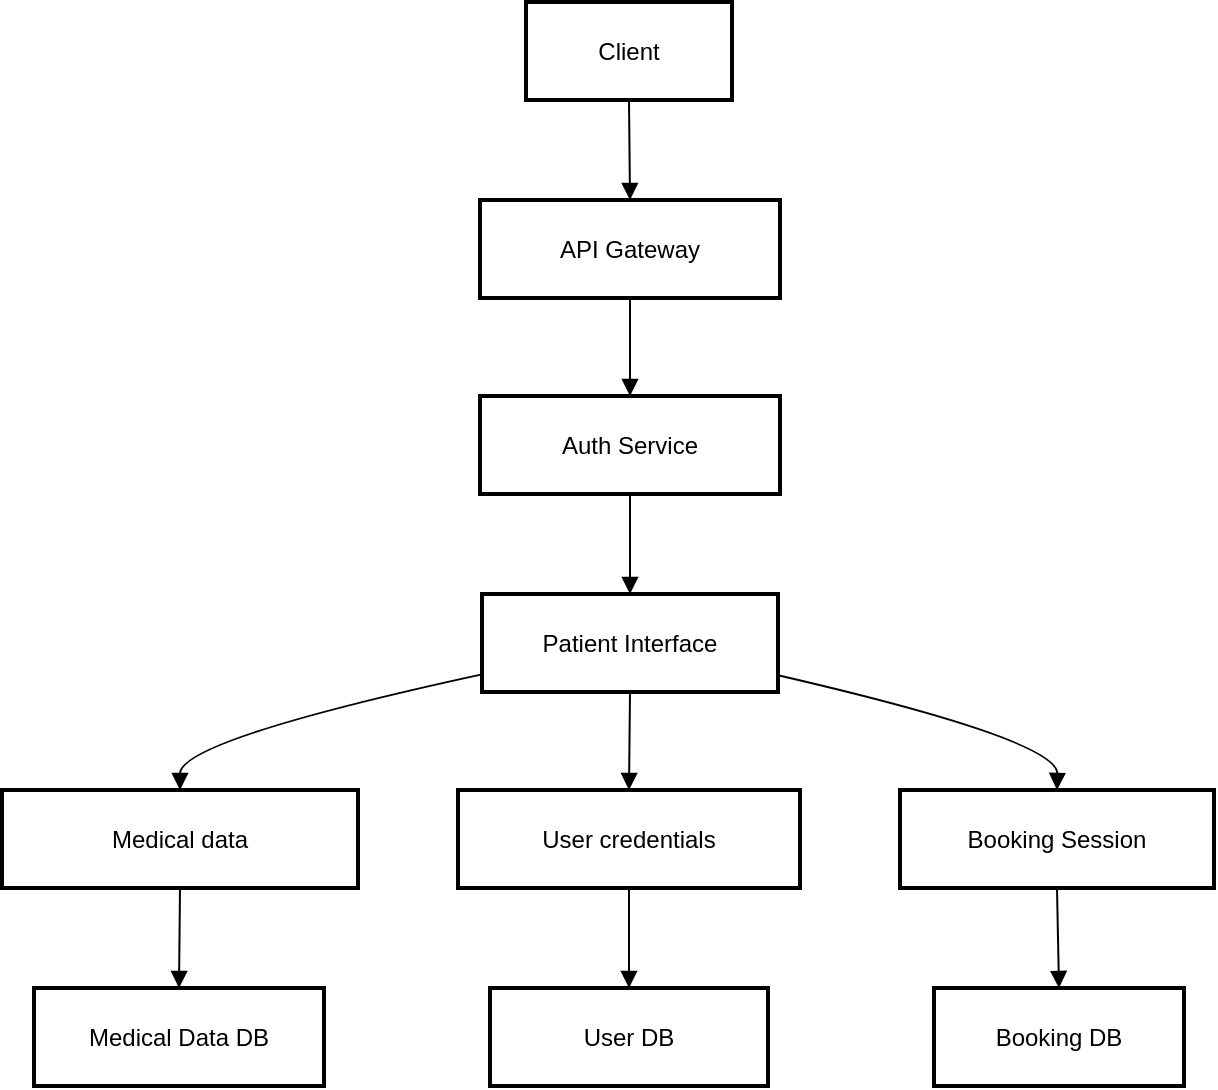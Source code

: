 <mxfile version="25.0.3">
  <diagram name="Page-1" id="HvsVwFwpy83CFjmtmVKG">
    <mxGraphModel dx="954" dy="558" grid="1" gridSize="10" guides="1" tooltips="1" connect="1" arrows="1" fold="1" page="1" pageScale="1" pageWidth="827" pageHeight="1169" math="0" shadow="0">
      <root>
        <mxCell id="0" />
        <mxCell id="1" parent="0" />
        <mxCell id="2" value="Client" style="whiteSpace=wrap;strokeWidth=2;" parent="1" vertex="1">
          <mxGeometry x="270" y="8" width="103" height="49" as="geometry" />
        </mxCell>
        <mxCell id="3" value="API Gateway" style="whiteSpace=wrap;strokeWidth=2;" parent="1" vertex="1">
          <mxGeometry x="247" y="107" width="150" height="49" as="geometry" />
        </mxCell>
        <mxCell id="4" value="Auth Service" style="whiteSpace=wrap;strokeWidth=2;" parent="1" vertex="1">
          <mxGeometry x="247" y="205" width="150" height="49" as="geometry" />
        </mxCell>
        <mxCell id="5" value="Patient Interface" style="whiteSpace=wrap;strokeWidth=2;" parent="1" vertex="1">
          <mxGeometry x="248" y="304" width="148" height="49" as="geometry" />
        </mxCell>
        <mxCell id="6" value="Medical data" style="whiteSpace=wrap;strokeWidth=2;" parent="1" vertex="1">
          <mxGeometry x="8" y="402" width="178" height="49" as="geometry" />
        </mxCell>
        <mxCell id="7" value="User credentials" style="whiteSpace=wrap;strokeWidth=2;" parent="1" vertex="1">
          <mxGeometry x="236" y="402" width="171" height="49" as="geometry" />
        </mxCell>
        <mxCell id="8" value="Booking Session" style="whiteSpace=wrap;strokeWidth=2;" parent="1" vertex="1">
          <mxGeometry x="457" y="402" width="157" height="49" as="geometry" />
        </mxCell>
        <mxCell id="9" value="Medical Data DB" style="whiteSpace=wrap;strokeWidth=2;" parent="1" vertex="1">
          <mxGeometry x="24" y="501" width="145" height="49" as="geometry" />
        </mxCell>
        <mxCell id="10" value="User DB" style="whiteSpace=wrap;strokeWidth=2;" parent="1" vertex="1">
          <mxGeometry x="252" y="501" width="139" height="49" as="geometry" />
        </mxCell>
        <mxCell id="11" value="Booking DB" style="whiteSpace=wrap;strokeWidth=2;" parent="1" vertex="1">
          <mxGeometry x="474" y="501" width="125" height="49" as="geometry" />
        </mxCell>
        <mxCell id="12" value="" style="curved=1;startArrow=none;endArrow=block;exitX=0.5;exitY=0.99;entryX=0.5;entryY=-0.01;" parent="1" source="2" target="3" edge="1">
          <mxGeometry relative="1" as="geometry">
            <Array as="points" />
          </mxGeometry>
        </mxCell>
        <mxCell id="13" value="" style="curved=1;startArrow=none;endArrow=block;exitX=0.5;exitY=0.98;entryX=0.5;entryY=0;" parent="1" source="3" target="4" edge="1">
          <mxGeometry relative="1" as="geometry">
            <Array as="points" />
          </mxGeometry>
        </mxCell>
        <mxCell id="14" value="" style="curved=1;startArrow=none;endArrow=block;exitX=0.5;exitY=0.99;entryX=0.5;entryY=-0.01;" parent="1" source="4" target="5" edge="1">
          <mxGeometry relative="1" as="geometry">
            <Array as="points" />
          </mxGeometry>
        </mxCell>
        <mxCell id="15" value="" style="curved=1;startArrow=none;endArrow=block;exitX=0;exitY=0.82;entryX=0.5;entryY=0;" parent="1" source="5" target="6" edge="1">
          <mxGeometry relative="1" as="geometry">
            <Array as="points">
              <mxPoint x="97" y="377" />
            </Array>
          </mxGeometry>
        </mxCell>
        <mxCell id="16" value="" style="curved=1;startArrow=none;endArrow=block;exitX=0.5;exitY=0.98;entryX=0.5;entryY=0;" parent="1" source="5" target="7" edge="1">
          <mxGeometry relative="1" as="geometry">
            <Array as="points" />
          </mxGeometry>
        </mxCell>
        <mxCell id="17" value="" style="curved=1;startArrow=none;endArrow=block;exitX=1;exitY=0.83;entryX=0.5;entryY=0;" parent="1" source="5" target="8" edge="1">
          <mxGeometry relative="1" as="geometry">
            <Array as="points">
              <mxPoint x="536" y="377" />
            </Array>
          </mxGeometry>
        </mxCell>
        <mxCell id="18" value="" style="curved=1;startArrow=none;endArrow=block;exitX=0.5;exitY=0.99;entryX=0.5;entryY=-0.01;" parent="1" source="6" target="9" edge="1">
          <mxGeometry relative="1" as="geometry">
            <Array as="points" />
          </mxGeometry>
        </mxCell>
        <mxCell id="19" value="" style="curved=1;startArrow=none;endArrow=block;exitX=0.5;exitY=0.99;entryX=0.5;entryY=-0.01;" parent="1" source="7" target="10" edge="1">
          <mxGeometry relative="1" as="geometry">
            <Array as="points" />
          </mxGeometry>
        </mxCell>
        <mxCell id="20" value="" style="curved=1;startArrow=none;endArrow=block;exitX=0.5;exitY=0.99;entryX=0.5;entryY=-0.01;" parent="1" source="8" target="11" edge="1">
          <mxGeometry relative="1" as="geometry">
            <Array as="points" />
          </mxGeometry>
        </mxCell>
      </root>
    </mxGraphModel>
  </diagram>
</mxfile>
